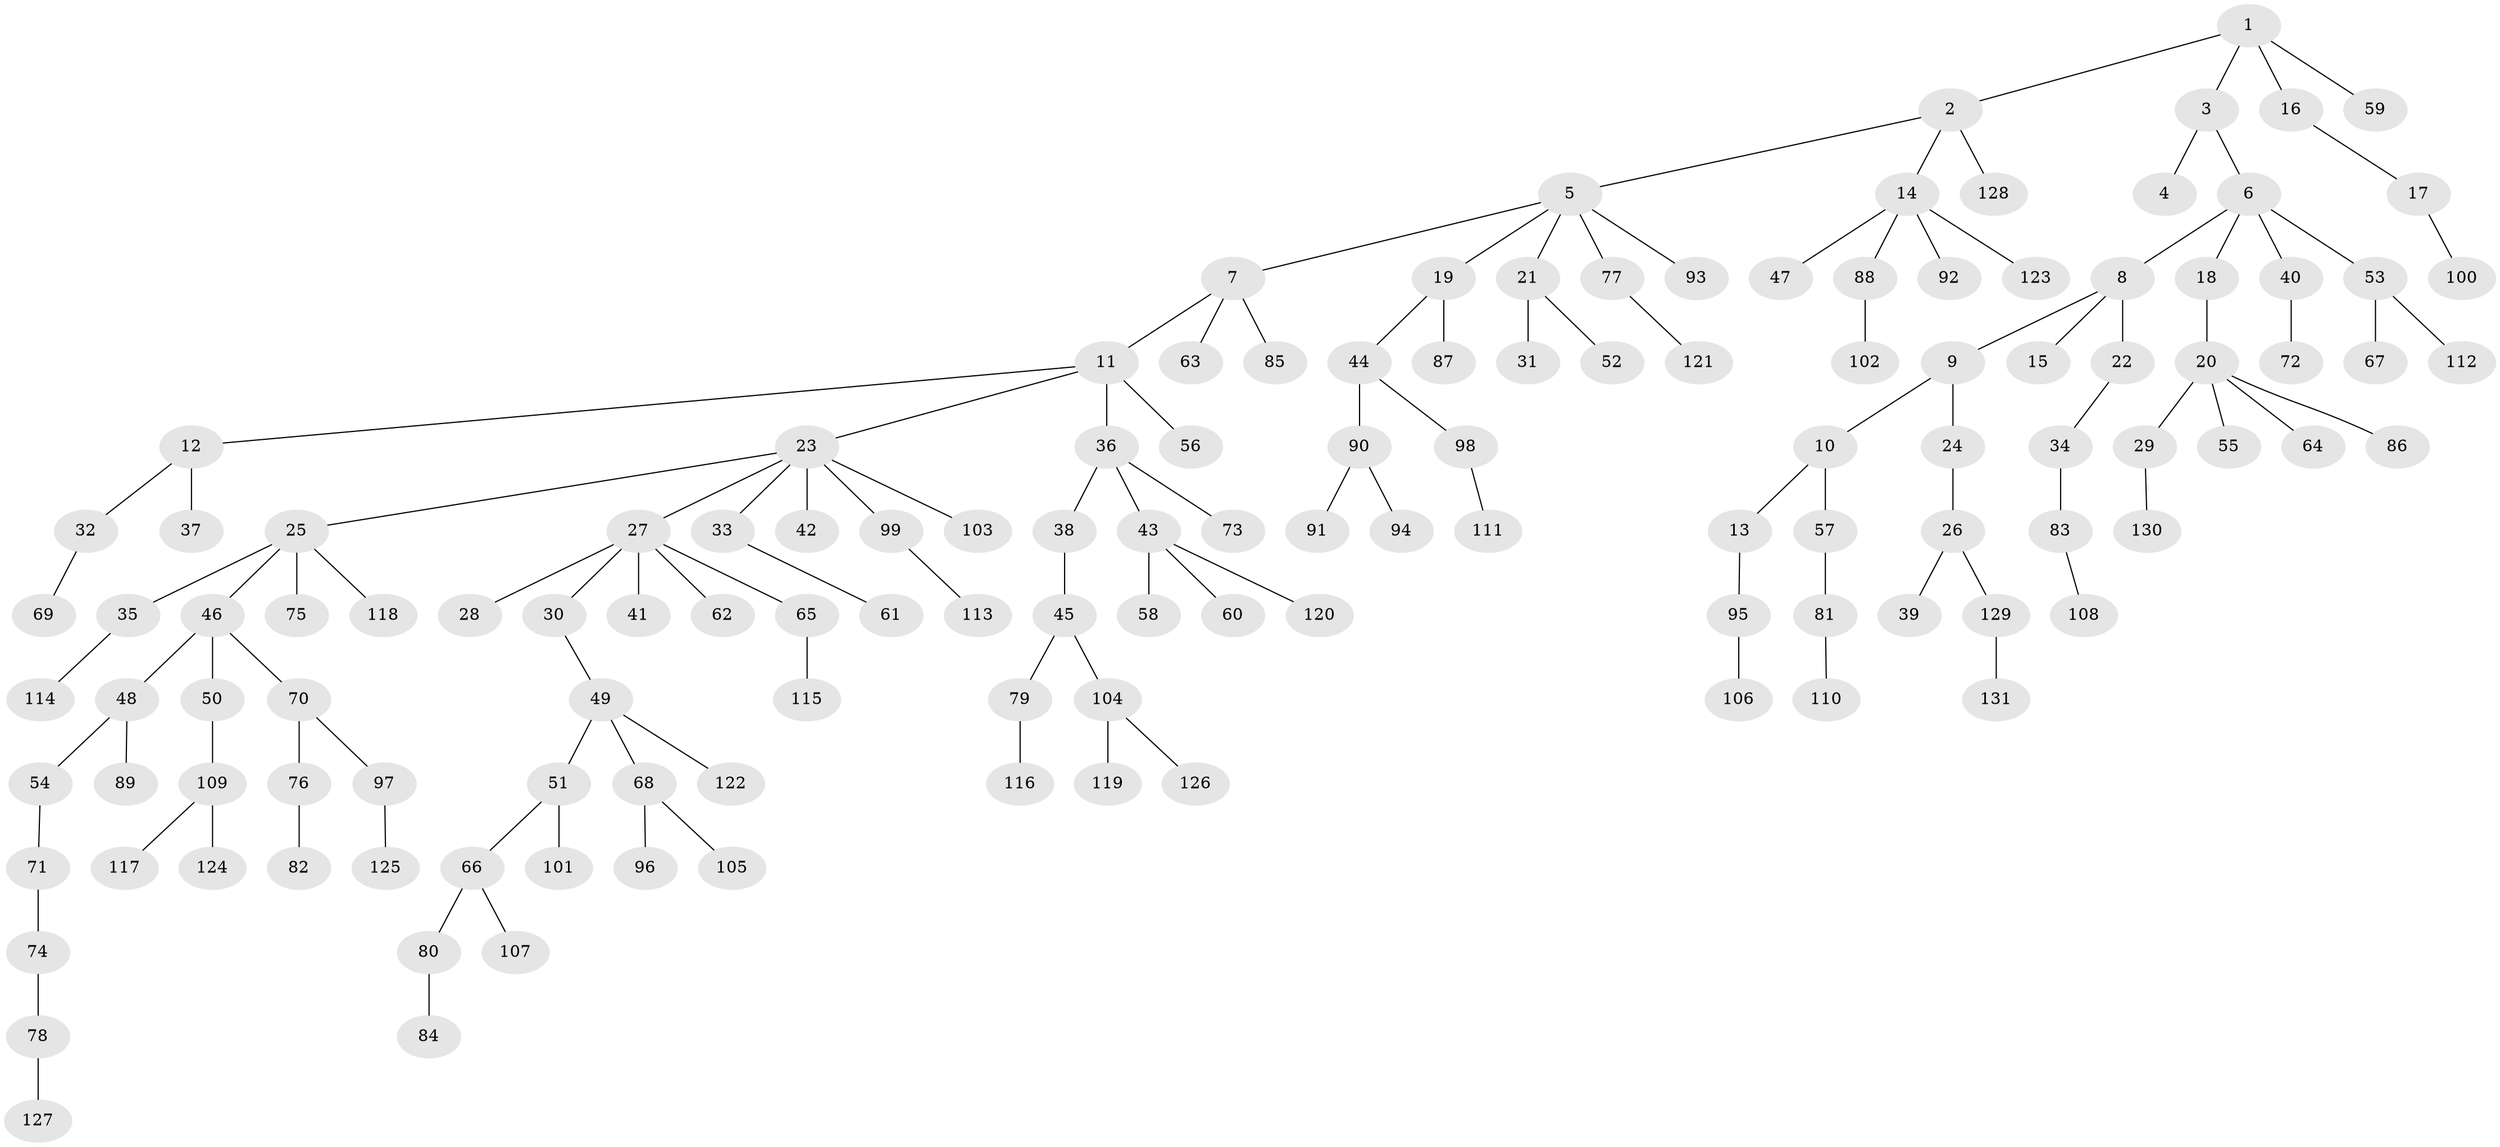 // coarse degree distribution, {2: 0.23076923076923078, 1: 0.6923076923076923, 4: 0.03076923076923077, 5: 0.015384615384615385, 11: 0.015384615384615385, 29: 0.015384615384615385}
// Generated by graph-tools (version 1.1) at 2025/55/03/04/25 21:55:45]
// undirected, 131 vertices, 130 edges
graph export_dot {
graph [start="1"]
  node [color=gray90,style=filled];
  1;
  2;
  3;
  4;
  5;
  6;
  7;
  8;
  9;
  10;
  11;
  12;
  13;
  14;
  15;
  16;
  17;
  18;
  19;
  20;
  21;
  22;
  23;
  24;
  25;
  26;
  27;
  28;
  29;
  30;
  31;
  32;
  33;
  34;
  35;
  36;
  37;
  38;
  39;
  40;
  41;
  42;
  43;
  44;
  45;
  46;
  47;
  48;
  49;
  50;
  51;
  52;
  53;
  54;
  55;
  56;
  57;
  58;
  59;
  60;
  61;
  62;
  63;
  64;
  65;
  66;
  67;
  68;
  69;
  70;
  71;
  72;
  73;
  74;
  75;
  76;
  77;
  78;
  79;
  80;
  81;
  82;
  83;
  84;
  85;
  86;
  87;
  88;
  89;
  90;
  91;
  92;
  93;
  94;
  95;
  96;
  97;
  98;
  99;
  100;
  101;
  102;
  103;
  104;
  105;
  106;
  107;
  108;
  109;
  110;
  111;
  112;
  113;
  114;
  115;
  116;
  117;
  118;
  119;
  120;
  121;
  122;
  123;
  124;
  125;
  126;
  127;
  128;
  129;
  130;
  131;
  1 -- 2;
  1 -- 3;
  1 -- 16;
  1 -- 59;
  2 -- 5;
  2 -- 14;
  2 -- 128;
  3 -- 4;
  3 -- 6;
  5 -- 7;
  5 -- 19;
  5 -- 21;
  5 -- 77;
  5 -- 93;
  6 -- 8;
  6 -- 18;
  6 -- 40;
  6 -- 53;
  7 -- 11;
  7 -- 63;
  7 -- 85;
  8 -- 9;
  8 -- 15;
  8 -- 22;
  9 -- 10;
  9 -- 24;
  10 -- 13;
  10 -- 57;
  11 -- 12;
  11 -- 23;
  11 -- 36;
  11 -- 56;
  12 -- 32;
  12 -- 37;
  13 -- 95;
  14 -- 47;
  14 -- 88;
  14 -- 92;
  14 -- 123;
  16 -- 17;
  17 -- 100;
  18 -- 20;
  19 -- 44;
  19 -- 87;
  20 -- 29;
  20 -- 55;
  20 -- 64;
  20 -- 86;
  21 -- 31;
  21 -- 52;
  22 -- 34;
  23 -- 25;
  23 -- 27;
  23 -- 33;
  23 -- 42;
  23 -- 99;
  23 -- 103;
  24 -- 26;
  25 -- 35;
  25 -- 46;
  25 -- 75;
  25 -- 118;
  26 -- 39;
  26 -- 129;
  27 -- 28;
  27 -- 30;
  27 -- 41;
  27 -- 62;
  27 -- 65;
  29 -- 130;
  30 -- 49;
  32 -- 69;
  33 -- 61;
  34 -- 83;
  35 -- 114;
  36 -- 38;
  36 -- 43;
  36 -- 73;
  38 -- 45;
  40 -- 72;
  43 -- 58;
  43 -- 60;
  43 -- 120;
  44 -- 90;
  44 -- 98;
  45 -- 79;
  45 -- 104;
  46 -- 48;
  46 -- 50;
  46 -- 70;
  48 -- 54;
  48 -- 89;
  49 -- 51;
  49 -- 68;
  49 -- 122;
  50 -- 109;
  51 -- 66;
  51 -- 101;
  53 -- 67;
  53 -- 112;
  54 -- 71;
  57 -- 81;
  65 -- 115;
  66 -- 80;
  66 -- 107;
  68 -- 96;
  68 -- 105;
  70 -- 76;
  70 -- 97;
  71 -- 74;
  74 -- 78;
  76 -- 82;
  77 -- 121;
  78 -- 127;
  79 -- 116;
  80 -- 84;
  81 -- 110;
  83 -- 108;
  88 -- 102;
  90 -- 91;
  90 -- 94;
  95 -- 106;
  97 -- 125;
  98 -- 111;
  99 -- 113;
  104 -- 119;
  104 -- 126;
  109 -- 117;
  109 -- 124;
  129 -- 131;
}
